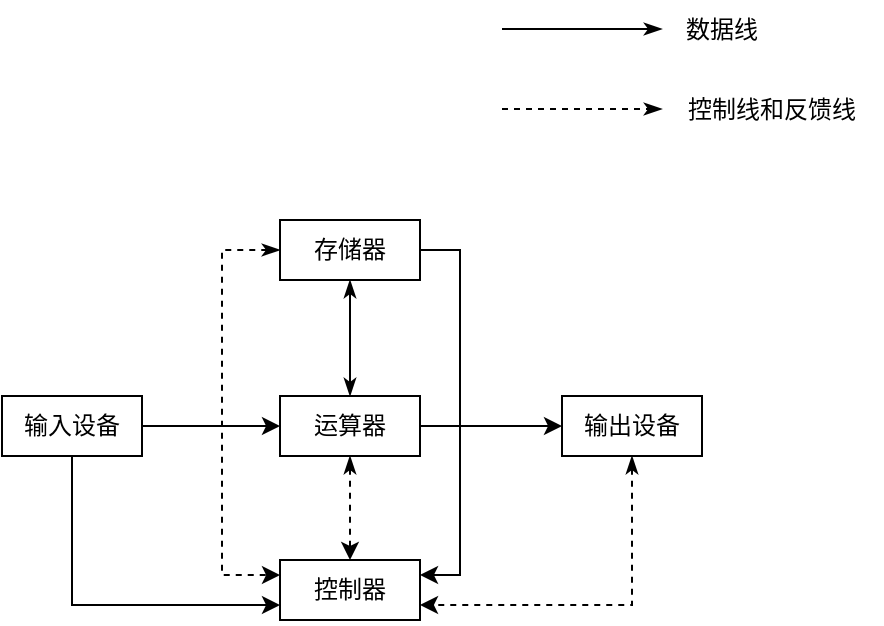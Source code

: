 <mxfile version="22.1.11" type="github">
  <diagram name="第 1 页" id="MFauHbtZWHXYKyqWUlYu">
    <mxGraphModel dx="1050" dy="581" grid="1" gridSize="10" guides="1" tooltips="1" connect="1" arrows="1" fold="1" page="1" pageScale="1" pageWidth="827" pageHeight="1169" math="0" shadow="0">
      <root>
        <mxCell id="0" />
        <mxCell id="1" parent="0" />
        <mxCell id="ScWMANjDX7f4JJHc8fpB-13" style="edgeStyle=orthogonalEdgeStyle;rounded=0;orthogonalLoop=1;jettySize=auto;html=1;exitX=0.5;exitY=1;exitDx=0;exitDy=0;entryX=0.5;entryY=0;entryDx=0;entryDy=0;startArrow=classicThin;startFill=1;dashed=1;" edge="1" parent="1" source="ScWMANjDX7f4JJHc8fpB-3" target="ScWMANjDX7f4JJHc8fpB-5">
          <mxGeometry relative="1" as="geometry" />
        </mxCell>
        <mxCell id="ScWMANjDX7f4JJHc8fpB-18" style="edgeStyle=orthogonalEdgeStyle;rounded=0;orthogonalLoop=1;jettySize=auto;html=1;exitX=1;exitY=0.5;exitDx=0;exitDy=0;entryX=0;entryY=0.5;entryDx=0;entryDy=0;" edge="1" parent="1" source="ScWMANjDX7f4JJHc8fpB-3" target="ScWMANjDX7f4JJHc8fpB-16">
          <mxGeometry relative="1" as="geometry" />
        </mxCell>
        <mxCell id="ScWMANjDX7f4JJHc8fpB-3" value="运算器" style="rounded=0;whiteSpace=wrap;html=1;" vertex="1" parent="1">
          <mxGeometry x="379" y="208" width="70" height="30" as="geometry" />
        </mxCell>
        <mxCell id="ScWMANjDX7f4JJHc8fpB-6" style="rounded=0;orthogonalLoop=1;jettySize=auto;html=1;exitX=0.5;exitY=1;exitDx=0;exitDy=0;entryX=0.5;entryY=0;entryDx=0;entryDy=0;endArrow=classicThin;endFill=1;startArrow=classicThin;startFill=1;" edge="1" parent="1" source="ScWMANjDX7f4JJHc8fpB-4" target="ScWMANjDX7f4JJHc8fpB-3">
          <mxGeometry relative="1" as="geometry" />
        </mxCell>
        <mxCell id="ScWMANjDX7f4JJHc8fpB-14" style="edgeStyle=orthogonalEdgeStyle;rounded=0;orthogonalLoop=1;jettySize=auto;html=1;exitX=1;exitY=0.5;exitDx=0;exitDy=0;entryX=1;entryY=0.25;entryDx=0;entryDy=0;" edge="1" parent="1" source="ScWMANjDX7f4JJHc8fpB-4" target="ScWMANjDX7f4JJHc8fpB-5">
          <mxGeometry relative="1" as="geometry" />
        </mxCell>
        <mxCell id="ScWMANjDX7f4JJHc8fpB-19" style="edgeStyle=orthogonalEdgeStyle;rounded=0;orthogonalLoop=1;jettySize=auto;html=1;exitX=0;exitY=0.5;exitDx=0;exitDy=0;entryX=0;entryY=0.25;entryDx=0;entryDy=0;dashed=1;startArrow=classicThin;startFill=1;" edge="1" parent="1" source="ScWMANjDX7f4JJHc8fpB-4" target="ScWMANjDX7f4JJHc8fpB-5">
          <mxGeometry relative="1" as="geometry">
            <Array as="points">
              <mxPoint x="350" y="135" />
              <mxPoint x="350" y="298" />
            </Array>
          </mxGeometry>
        </mxCell>
        <mxCell id="ScWMANjDX7f4JJHc8fpB-4" value="存储器" style="rounded=0;whiteSpace=wrap;html=1;" vertex="1" parent="1">
          <mxGeometry x="379" y="120" width="70" height="30" as="geometry" />
        </mxCell>
        <mxCell id="ScWMANjDX7f4JJHc8fpB-5" value="控制器" style="rounded=0;whiteSpace=wrap;html=1;" vertex="1" parent="1">
          <mxGeometry x="379" y="290" width="70" height="30" as="geometry" />
        </mxCell>
        <mxCell id="ScWMANjDX7f4JJHc8fpB-8" value="" style="endArrow=classicThin;html=1;rounded=0;endFill=1;" edge="1" parent="1">
          <mxGeometry width="50" height="50" relative="1" as="geometry">
            <mxPoint x="490" y="24.5" as="sourcePoint" />
            <mxPoint x="570" y="24.5" as="targetPoint" />
          </mxGeometry>
        </mxCell>
        <mxCell id="ScWMANjDX7f4JJHc8fpB-9" value="数据线" style="text;html=1;strokeColor=none;fillColor=none;align=center;verticalAlign=middle;whiteSpace=wrap;rounded=0;" vertex="1" parent="1">
          <mxGeometry x="570" y="10" width="60" height="30" as="geometry" />
        </mxCell>
        <mxCell id="ScWMANjDX7f4JJHc8fpB-11" value="" style="endArrow=classicThin;html=1;rounded=0;endFill=1;dashed=1;" edge="1" parent="1">
          <mxGeometry width="50" height="50" relative="1" as="geometry">
            <mxPoint x="490" y="64.5" as="sourcePoint" />
            <mxPoint x="570" y="64.5" as="targetPoint" />
          </mxGeometry>
        </mxCell>
        <mxCell id="ScWMANjDX7f4JJHc8fpB-12" value="控制线和反馈线" style="text;html=1;strokeColor=none;fillColor=none;align=center;verticalAlign=middle;whiteSpace=wrap;rounded=0;" vertex="1" parent="1">
          <mxGeometry x="570" y="50" width="110" height="30" as="geometry" />
        </mxCell>
        <mxCell id="ScWMANjDX7f4JJHc8fpB-17" style="edgeStyle=orthogonalEdgeStyle;rounded=0;orthogonalLoop=1;jettySize=auto;html=1;exitX=1;exitY=0.5;exitDx=0;exitDy=0;entryX=0;entryY=0.5;entryDx=0;entryDy=0;" edge="1" parent="1" source="ScWMANjDX7f4JJHc8fpB-15" target="ScWMANjDX7f4JJHc8fpB-3">
          <mxGeometry relative="1" as="geometry" />
        </mxCell>
        <mxCell id="ScWMANjDX7f4JJHc8fpB-21" style="edgeStyle=orthogonalEdgeStyle;rounded=0;orthogonalLoop=1;jettySize=auto;html=1;exitX=0.5;exitY=1;exitDx=0;exitDy=0;entryX=0;entryY=0.75;entryDx=0;entryDy=0;" edge="1" parent="1" source="ScWMANjDX7f4JJHc8fpB-15" target="ScWMANjDX7f4JJHc8fpB-5">
          <mxGeometry relative="1" as="geometry" />
        </mxCell>
        <mxCell id="ScWMANjDX7f4JJHc8fpB-15" value="输入设备" style="rounded=0;whiteSpace=wrap;html=1;" vertex="1" parent="1">
          <mxGeometry x="240" y="208" width="70" height="30" as="geometry" />
        </mxCell>
        <mxCell id="ScWMANjDX7f4JJHc8fpB-20" style="edgeStyle=orthogonalEdgeStyle;rounded=0;orthogonalLoop=1;jettySize=auto;html=1;exitX=0.5;exitY=1;exitDx=0;exitDy=0;entryX=1;entryY=0.75;entryDx=0;entryDy=0;startArrow=classicThin;startFill=1;dashed=1;" edge="1" parent="1" source="ScWMANjDX7f4JJHc8fpB-16" target="ScWMANjDX7f4JJHc8fpB-5">
          <mxGeometry relative="1" as="geometry" />
        </mxCell>
        <mxCell id="ScWMANjDX7f4JJHc8fpB-16" value="输出设备" style="rounded=0;whiteSpace=wrap;html=1;" vertex="1" parent="1">
          <mxGeometry x="520" y="208" width="70" height="30" as="geometry" />
        </mxCell>
      </root>
    </mxGraphModel>
  </diagram>
</mxfile>
